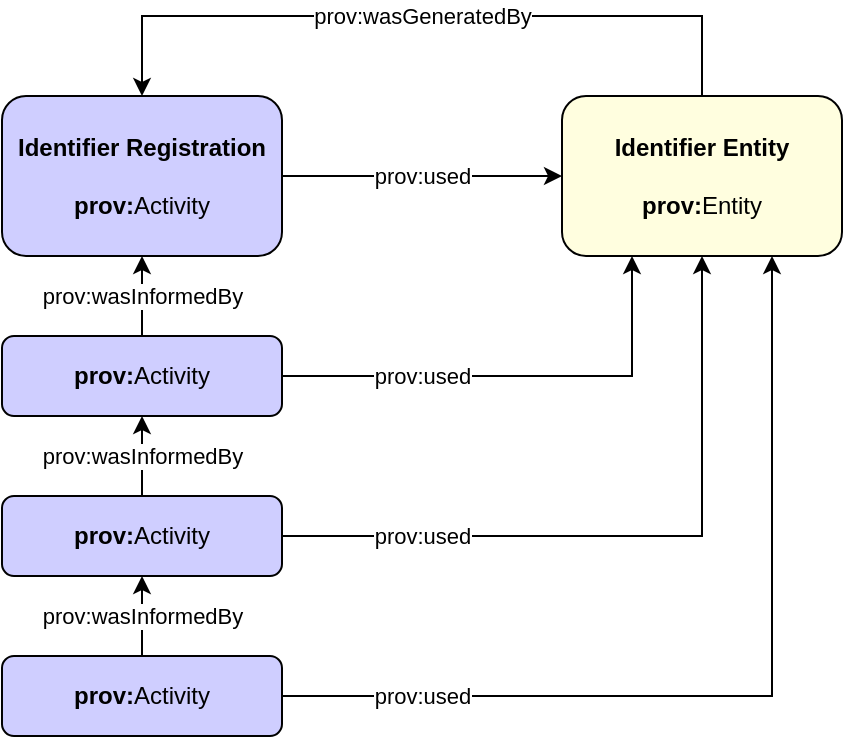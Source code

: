 <mxfile>
    <diagram id="nATCAIIqyFDKElrvJcmv" name="Page-1">
        <mxGraphModel dx="1388" dy="659" grid="1" gridSize="10" guides="1" tooltips="1" connect="1" arrows="1" fold="1" page="1" pageScale="1" pageWidth="827" pageHeight="1169" math="0" shadow="0">
            <root>
                <mxCell id="0"/>
                <mxCell id="1" parent="0"/>
                <mxCell id="7" value="prov:used" style="edgeStyle=none;html=1;exitX=1;exitY=0.5;exitDx=0;exitDy=0;entryX=0;entryY=0.5;entryDx=0;entryDy=0;" parent="1" source="2" target="6" edge="1">
                    <mxGeometry relative="1" as="geometry">
                        <mxPoint as="offset"/>
                    </mxGeometry>
                </mxCell>
                <mxCell id="8" value="prov:wasInformedBy" style="edgeStyle=none;html=1;exitX=0.5;exitY=1;exitDx=0;exitDy=0;entryX=0.5;entryY=0;entryDx=0;entryDy=0;startArrow=classic;startFill=1;endArrow=none;endFill=0;" parent="1" source="2" target="3" edge="1">
                    <mxGeometry relative="1" as="geometry"/>
                </mxCell>
                <mxCell id="2" value="&lt;b&gt;Identifier Registration&lt;br&gt;&lt;br&gt;prov:&lt;/b&gt;Activity" style="rounded=1;whiteSpace=wrap;html=1;labelBackgroundColor=none;fontColor=none;fillColor=#cfceff;fontSize=12;" parent="1" vertex="1">
                    <mxGeometry x="210" y="200" width="140" height="80" as="geometry"/>
                </mxCell>
                <mxCell id="12" value="prov:used" style="edgeStyle=orthogonalEdgeStyle;html=1;exitX=1;exitY=0.5;exitDx=0;exitDy=0;entryX=0.25;entryY=1;entryDx=0;entryDy=0;rounded=0;" parent="1" source="3" target="6" edge="1">
                    <mxGeometry x="-0.404" relative="1" as="geometry">
                        <mxPoint as="offset"/>
                    </mxGeometry>
                </mxCell>
                <mxCell id="3" value="&lt;b&gt;prov:&lt;/b&gt;Activity" style="rounded=1;whiteSpace=wrap;html=1;labelBackgroundColor=none;fontColor=none;fillColor=#cfceff;fontSize=12;" parent="1" vertex="1">
                    <mxGeometry x="210" y="320" width="140" height="40" as="geometry"/>
                </mxCell>
                <mxCell id="4" value="&lt;b&gt;prov:&lt;/b&gt;Activity" style="rounded=1;whiteSpace=wrap;html=1;labelBackgroundColor=none;fontColor=none;fillColor=#cfceff;fontSize=12;" parent="1" vertex="1">
                    <mxGeometry x="210" y="400" width="140" height="40" as="geometry"/>
                </mxCell>
                <mxCell id="5" value="&lt;b&gt;prov:&lt;/b&gt;Activity" style="rounded=1;whiteSpace=wrap;html=1;labelBackgroundColor=none;fontColor=none;fillColor=#cfceff;fontSize=12;" parent="1" vertex="1">
                    <mxGeometry x="210" y="480" width="140" height="40" as="geometry"/>
                </mxCell>
                <mxCell id="15" value="prov:wasGeneratedBy" style="edgeStyle=orthogonalEdgeStyle;rounded=0;html=1;exitX=0.5;exitY=0;exitDx=0;exitDy=0;entryX=0.5;entryY=0;entryDx=0;entryDy=0;" parent="1" source="6" target="2" edge="1">
                    <mxGeometry relative="1" as="geometry">
                        <Array as="points">
                            <mxPoint x="560" y="160"/>
                            <mxPoint x="280" y="160"/>
                        </Array>
                    </mxGeometry>
                </mxCell>
                <mxCell id="6" value="&lt;b&gt;Identifier Entity&lt;br&gt;&lt;br&gt;prov:&lt;/b&gt;Entity" style="rounded=1;whiteSpace=wrap;html=1;labelBackgroundColor=none;fontColor=none;fillColor=#fffedf;fontSize=12;" parent="1" vertex="1">
                    <mxGeometry x="490" y="200" width="140" height="80" as="geometry"/>
                </mxCell>
                <mxCell id="13" value="prov:used" style="edgeStyle=orthogonalEdgeStyle;html=1;exitX=1;exitY=0.5;exitDx=0;exitDy=0;entryX=0.5;entryY=1;entryDx=0;entryDy=0;rounded=0;" parent="1" source="4" target="6" edge="1">
                    <mxGeometry x="-0.6" relative="1" as="geometry">
                        <mxPoint x="455" y="400" as="sourcePoint"/>
                        <mxPoint x="665" y="340" as="targetPoint"/>
                        <mxPoint as="offset"/>
                    </mxGeometry>
                </mxCell>
                <mxCell id="14" value="prov:used" style="edgeStyle=orthogonalEdgeStyle;html=1;exitX=1;exitY=0.5;exitDx=0;exitDy=0;rounded=0;entryX=0.75;entryY=1;entryDx=0;entryDy=0;" parent="1" source="5" target="6" edge="1">
                    <mxGeometry x="-0.699" relative="1" as="geometry">
                        <mxPoint x="370" y="320" as="sourcePoint"/>
                        <mxPoint x="560" y="240" as="targetPoint"/>
                        <mxPoint as="offset"/>
                    </mxGeometry>
                </mxCell>
                <mxCell id="17" value="prov:wasInformedBy" style="edgeStyle=none;html=1;exitX=0.5;exitY=1;exitDx=0;exitDy=0;entryX=0.5;entryY=0;entryDx=0;entryDy=0;startArrow=classic;startFill=1;endArrow=none;endFill=0;" edge="1" parent="1" source="3" target="4">
                    <mxGeometry relative="1" as="geometry">
                        <mxPoint x="300" y="300" as="sourcePoint"/>
                        <mxPoint x="300" y="340" as="targetPoint"/>
                    </mxGeometry>
                </mxCell>
                <mxCell id="18" value="prov:wasInformedBy" style="edgeStyle=none;html=1;exitX=0.5;exitY=1;exitDx=0;exitDy=0;entryX=0.5;entryY=0;entryDx=0;entryDy=0;startArrow=classic;startFill=1;endArrow=none;endFill=0;" edge="1" parent="1" source="4" target="5">
                    <mxGeometry relative="1" as="geometry">
                        <mxPoint x="310" y="310" as="sourcePoint"/>
                        <mxPoint x="310" y="350" as="targetPoint"/>
                    </mxGeometry>
                </mxCell>
            </root>
        </mxGraphModel>
    </diagram>
</mxfile>